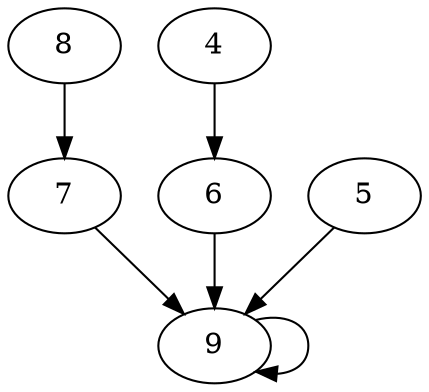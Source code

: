 digraph "mon graphe" {
	graph [bb="0,0,198,180"];
	node [label="\N"];
	9	[height=0.5,
		pos="99,18",
		width=0.75];
	9 -> 9	[pos="e,118.9,5.5679 118.9,30.432 131.69,33.675 144,29.531 144,18 144,9.6218 137.5,5.1433 129.04,4.5644"];
	7	[height=0.5,
		pos="27,90",
		width=0.75];
	7 -> 9	[pos="e,84.204,33.385 41.57,74.834 51.75,64.938 65.524,51.546 77.031,40.359"];
	6	[height=0.5,
		pos="99,90",
		width=0.75];
	6 -> 9	[pos="e,99,36.104 99,71.697 99,63.983 99,54.712 99,46.112"];
	5	[height=0.5,
		pos="171,90",
		width=0.75];
	5 -> 9	[pos="e,113.8,33.385 156.43,74.834 146.25,64.938 132.48,51.546 120.97,40.359"];
	4	[height=0.5,
		pos="99,162",
		width=0.75];
	4 -> 6	[pos="e,99,108.1 99,143.7 99,135.98 99,126.71 99,118.11"];
	8	[height=0.5,
		pos="27,162",
		width=0.75];
	8 -> 7	[pos="e,27,108.1 27,143.7 27,135.98 27,126.71 27,118.11"];
}
